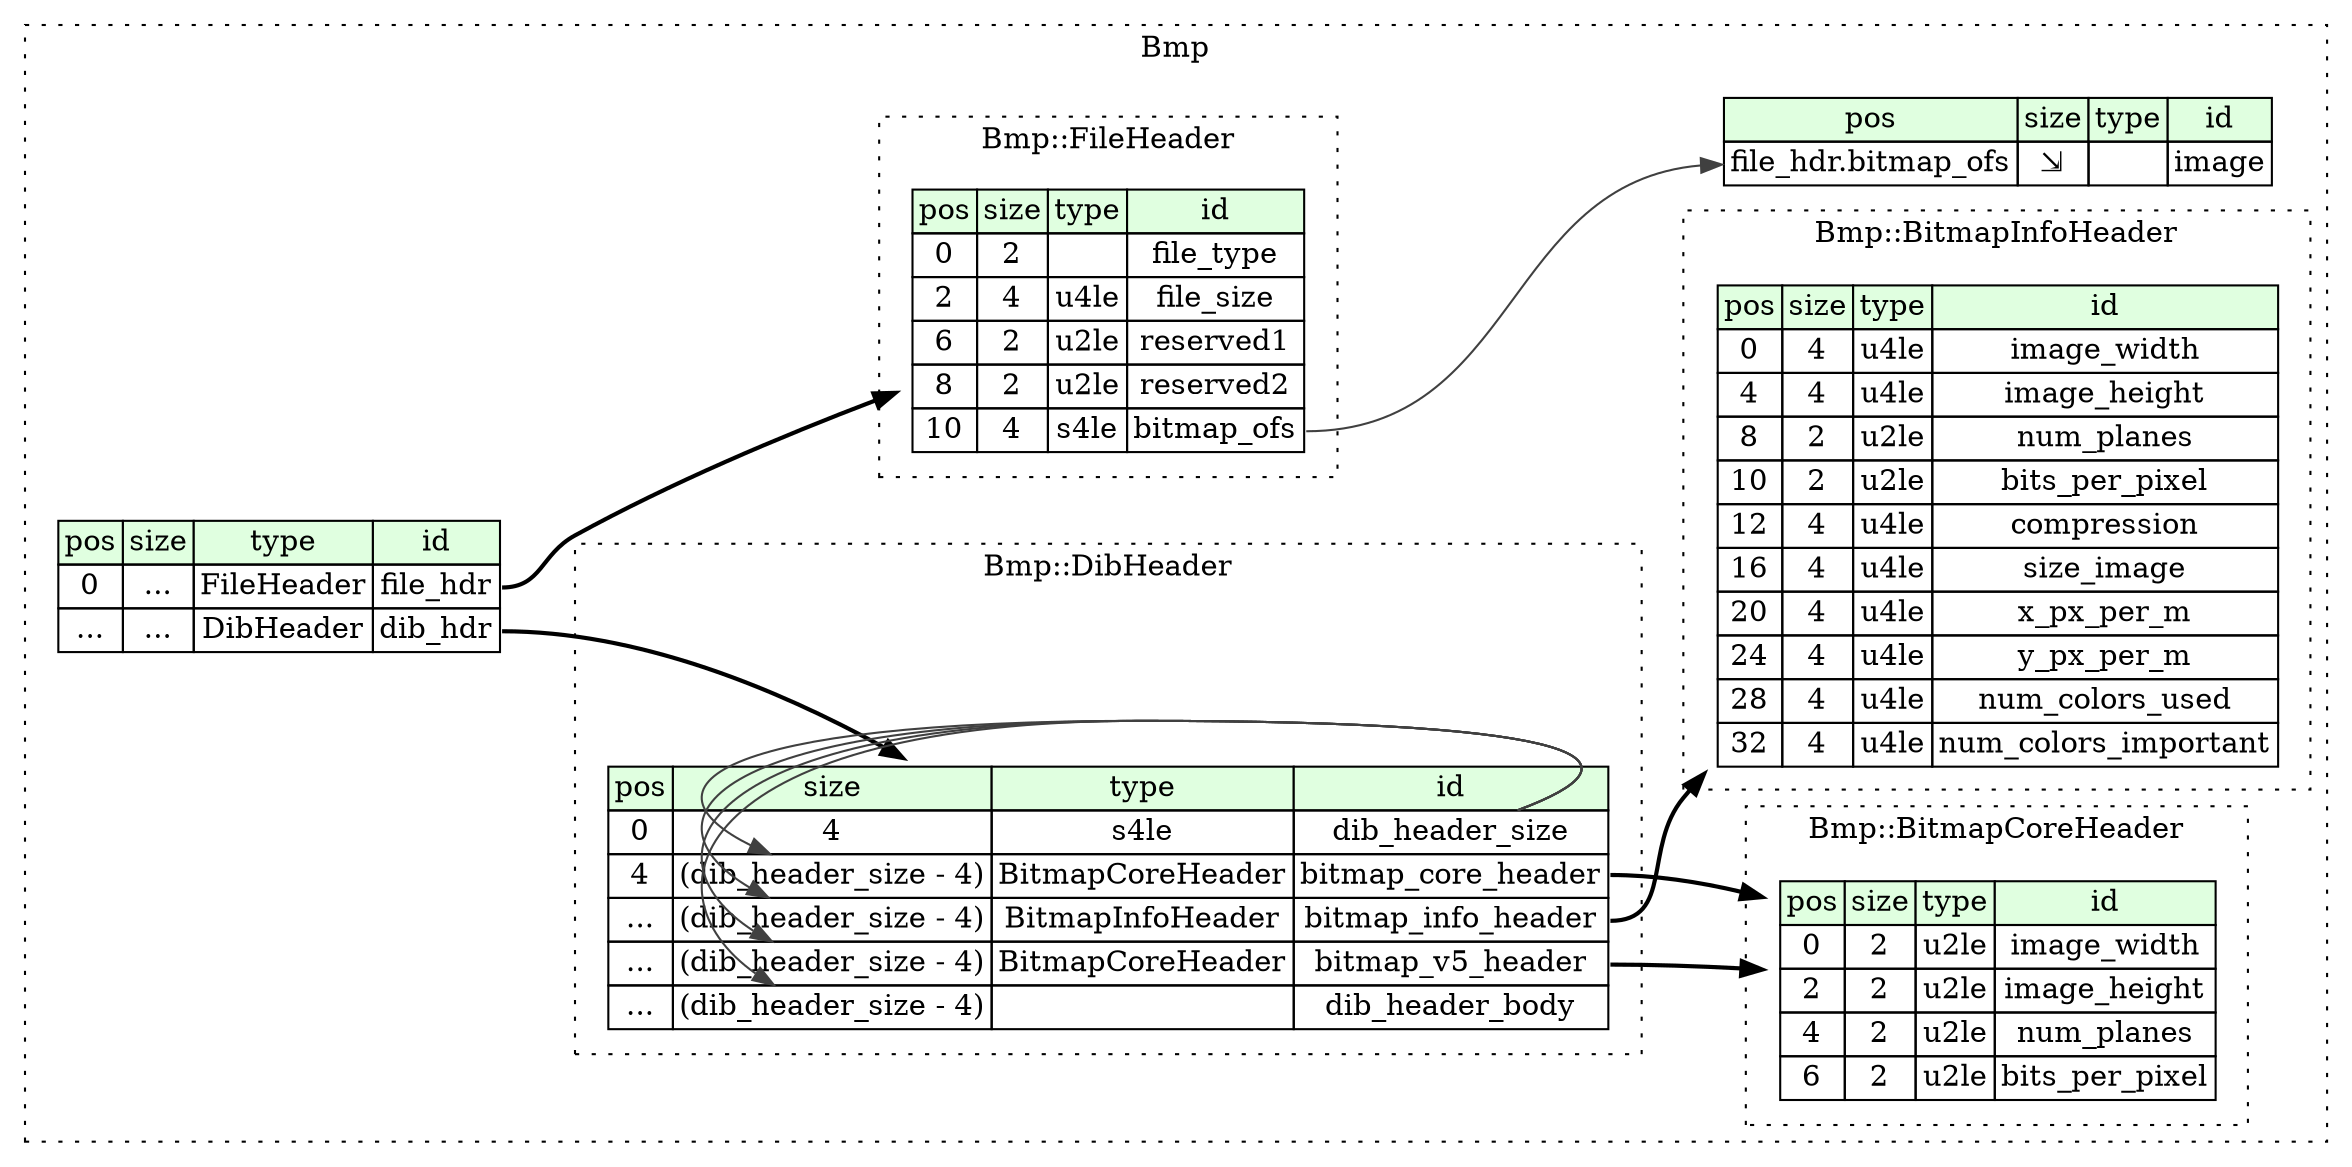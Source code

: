 digraph {
	rankdir=LR;
	node [shape=plaintext];
	subgraph cluster__bmp {
		label="Bmp";
		graph[style=dotted];

		bmp__seq [label=<<TABLE BORDER="0" CELLBORDER="1" CELLSPACING="0">
			<TR><TD BGCOLOR="#E0FFE0">pos</TD><TD BGCOLOR="#E0FFE0">size</TD><TD BGCOLOR="#E0FFE0">type</TD><TD BGCOLOR="#E0FFE0">id</TD></TR>
			<TR><TD PORT="file_hdr_pos">0</TD><TD PORT="file_hdr_size">...</TD><TD>FileHeader</TD><TD PORT="file_hdr_type">file_hdr</TD></TR>
			<TR><TD PORT="dib_hdr_pos">...</TD><TD PORT="dib_hdr_size">...</TD><TD>DibHeader</TD><TD PORT="dib_hdr_type">dib_hdr</TD></TR>
		</TABLE>>];
		bmp__inst__image [label=<<TABLE BORDER="0" CELLBORDER="1" CELLSPACING="0">
			<TR><TD BGCOLOR="#E0FFE0">pos</TD><TD BGCOLOR="#E0FFE0">size</TD><TD BGCOLOR="#E0FFE0">type</TD><TD BGCOLOR="#E0FFE0">id</TD></TR>
			<TR><TD PORT="image_pos">file_hdr.bitmap_ofs</TD><TD PORT="image_size">⇲</TD><TD></TD><TD PORT="image_type">image</TD></TR>
		</TABLE>>];
		subgraph cluster__file_header {
			label="Bmp::FileHeader";
			graph[style=dotted];

			file_header__seq [label=<<TABLE BORDER="0" CELLBORDER="1" CELLSPACING="0">
				<TR><TD BGCOLOR="#E0FFE0">pos</TD><TD BGCOLOR="#E0FFE0">size</TD><TD BGCOLOR="#E0FFE0">type</TD><TD BGCOLOR="#E0FFE0">id</TD></TR>
				<TR><TD PORT="file_type_pos">0</TD><TD PORT="file_type_size">2</TD><TD></TD><TD PORT="file_type_type">file_type</TD></TR>
				<TR><TD PORT="file_size_pos">2</TD><TD PORT="file_size_size">4</TD><TD>u4le</TD><TD PORT="file_size_type">file_size</TD></TR>
				<TR><TD PORT="reserved1_pos">6</TD><TD PORT="reserved1_size">2</TD><TD>u2le</TD><TD PORT="reserved1_type">reserved1</TD></TR>
				<TR><TD PORT="reserved2_pos">8</TD><TD PORT="reserved2_size">2</TD><TD>u2le</TD><TD PORT="reserved2_type">reserved2</TD></TR>
				<TR><TD PORT="bitmap_ofs_pos">10</TD><TD PORT="bitmap_ofs_size">4</TD><TD>s4le</TD><TD PORT="bitmap_ofs_type">bitmap_ofs</TD></TR>
			</TABLE>>];
		}
		subgraph cluster__dib_header {
			label="Bmp::DibHeader";
			graph[style=dotted];

			dib_header__seq [label=<<TABLE BORDER="0" CELLBORDER="1" CELLSPACING="0">
				<TR><TD BGCOLOR="#E0FFE0">pos</TD><TD BGCOLOR="#E0FFE0">size</TD><TD BGCOLOR="#E0FFE0">type</TD><TD BGCOLOR="#E0FFE0">id</TD></TR>
				<TR><TD PORT="dib_header_size_pos">0</TD><TD PORT="dib_header_size_size">4</TD><TD>s4le</TD><TD PORT="dib_header_size_type">dib_header_size</TD></TR>
				<TR><TD PORT="bitmap_core_header_pos">4</TD><TD PORT="bitmap_core_header_size">(dib_header_size - 4)</TD><TD>BitmapCoreHeader</TD><TD PORT="bitmap_core_header_type">bitmap_core_header</TD></TR>
				<TR><TD PORT="bitmap_info_header_pos">...</TD><TD PORT="bitmap_info_header_size">(dib_header_size - 4)</TD><TD>BitmapInfoHeader</TD><TD PORT="bitmap_info_header_type">bitmap_info_header</TD></TR>
				<TR><TD PORT="bitmap_v5_header_pos">...</TD><TD PORT="bitmap_v5_header_size">(dib_header_size - 4)</TD><TD>BitmapCoreHeader</TD><TD PORT="bitmap_v5_header_type">bitmap_v5_header</TD></TR>
				<TR><TD PORT="dib_header_body_pos">...</TD><TD PORT="dib_header_body_size">(dib_header_size - 4)</TD><TD></TD><TD PORT="dib_header_body_type">dib_header_body</TD></TR>
			</TABLE>>];
		}
		subgraph cluster__bitmap_core_header {
			label="Bmp::BitmapCoreHeader";
			graph[style=dotted];

			bitmap_core_header__seq [label=<<TABLE BORDER="0" CELLBORDER="1" CELLSPACING="0">
				<TR><TD BGCOLOR="#E0FFE0">pos</TD><TD BGCOLOR="#E0FFE0">size</TD><TD BGCOLOR="#E0FFE0">type</TD><TD BGCOLOR="#E0FFE0">id</TD></TR>
				<TR><TD PORT="image_width_pos">0</TD><TD PORT="image_width_size">2</TD><TD>u2le</TD><TD PORT="image_width_type">image_width</TD></TR>
				<TR><TD PORT="image_height_pos">2</TD><TD PORT="image_height_size">2</TD><TD>u2le</TD><TD PORT="image_height_type">image_height</TD></TR>
				<TR><TD PORT="num_planes_pos">4</TD><TD PORT="num_planes_size">2</TD><TD>u2le</TD><TD PORT="num_planes_type">num_planes</TD></TR>
				<TR><TD PORT="bits_per_pixel_pos">6</TD><TD PORT="bits_per_pixel_size">2</TD><TD>u2le</TD><TD PORT="bits_per_pixel_type">bits_per_pixel</TD></TR>
			</TABLE>>];
		}
		subgraph cluster__bitmap_info_header {
			label="Bmp::BitmapInfoHeader";
			graph[style=dotted];

			bitmap_info_header__seq [label=<<TABLE BORDER="0" CELLBORDER="1" CELLSPACING="0">
				<TR><TD BGCOLOR="#E0FFE0">pos</TD><TD BGCOLOR="#E0FFE0">size</TD><TD BGCOLOR="#E0FFE0">type</TD><TD BGCOLOR="#E0FFE0">id</TD></TR>
				<TR><TD PORT="image_width_pos">0</TD><TD PORT="image_width_size">4</TD><TD>u4le</TD><TD PORT="image_width_type">image_width</TD></TR>
				<TR><TD PORT="image_height_pos">4</TD><TD PORT="image_height_size">4</TD><TD>u4le</TD><TD PORT="image_height_type">image_height</TD></TR>
				<TR><TD PORT="num_planes_pos">8</TD><TD PORT="num_planes_size">2</TD><TD>u2le</TD><TD PORT="num_planes_type">num_planes</TD></TR>
				<TR><TD PORT="bits_per_pixel_pos">10</TD><TD PORT="bits_per_pixel_size">2</TD><TD>u2le</TD><TD PORT="bits_per_pixel_type">bits_per_pixel</TD></TR>
				<TR><TD PORT="compression_pos">12</TD><TD PORT="compression_size">4</TD><TD>u4le</TD><TD PORT="compression_type">compression</TD></TR>
				<TR><TD PORT="size_image_pos">16</TD><TD PORT="size_image_size">4</TD><TD>u4le</TD><TD PORT="size_image_type">size_image</TD></TR>
				<TR><TD PORT="x_px_per_m_pos">20</TD><TD PORT="x_px_per_m_size">4</TD><TD>u4le</TD><TD PORT="x_px_per_m_type">x_px_per_m</TD></TR>
				<TR><TD PORT="y_px_per_m_pos">24</TD><TD PORT="y_px_per_m_size">4</TD><TD>u4le</TD><TD PORT="y_px_per_m_type">y_px_per_m</TD></TR>
				<TR><TD PORT="num_colors_used_pos">28</TD><TD PORT="num_colors_used_size">4</TD><TD>u4le</TD><TD PORT="num_colors_used_type">num_colors_used</TD></TR>
				<TR><TD PORT="num_colors_important_pos">32</TD><TD PORT="num_colors_important_size">4</TD><TD>u4le</TD><TD PORT="num_colors_important_type">num_colors_important</TD></TR>
			</TABLE>>];
		}
	}
	bmp__seq:file_hdr_type -> file_header__seq [style=bold];
	bmp__seq:dib_hdr_type -> dib_header__seq [style=bold];
	file_header__seq:bitmap_ofs_type -> bmp__inst__image:image_pos [color="#404040"];
	dib_header__seq:dib_header_size_type -> dib_header__seq:bitmap_core_header_size [color="#404040"];
	dib_header__seq:bitmap_core_header_type -> bitmap_core_header__seq [style=bold];
	dib_header__seq:dib_header_size_type -> dib_header__seq:bitmap_info_header_size [color="#404040"];
	dib_header__seq:bitmap_info_header_type -> bitmap_info_header__seq [style=bold];
	dib_header__seq:dib_header_size_type -> dib_header__seq:bitmap_v5_header_size [color="#404040"];
	dib_header__seq:bitmap_v5_header_type -> bitmap_core_header__seq [style=bold];
	dib_header__seq:dib_header_size_type -> dib_header__seq:dib_header_body_size [color="#404040"];
}
